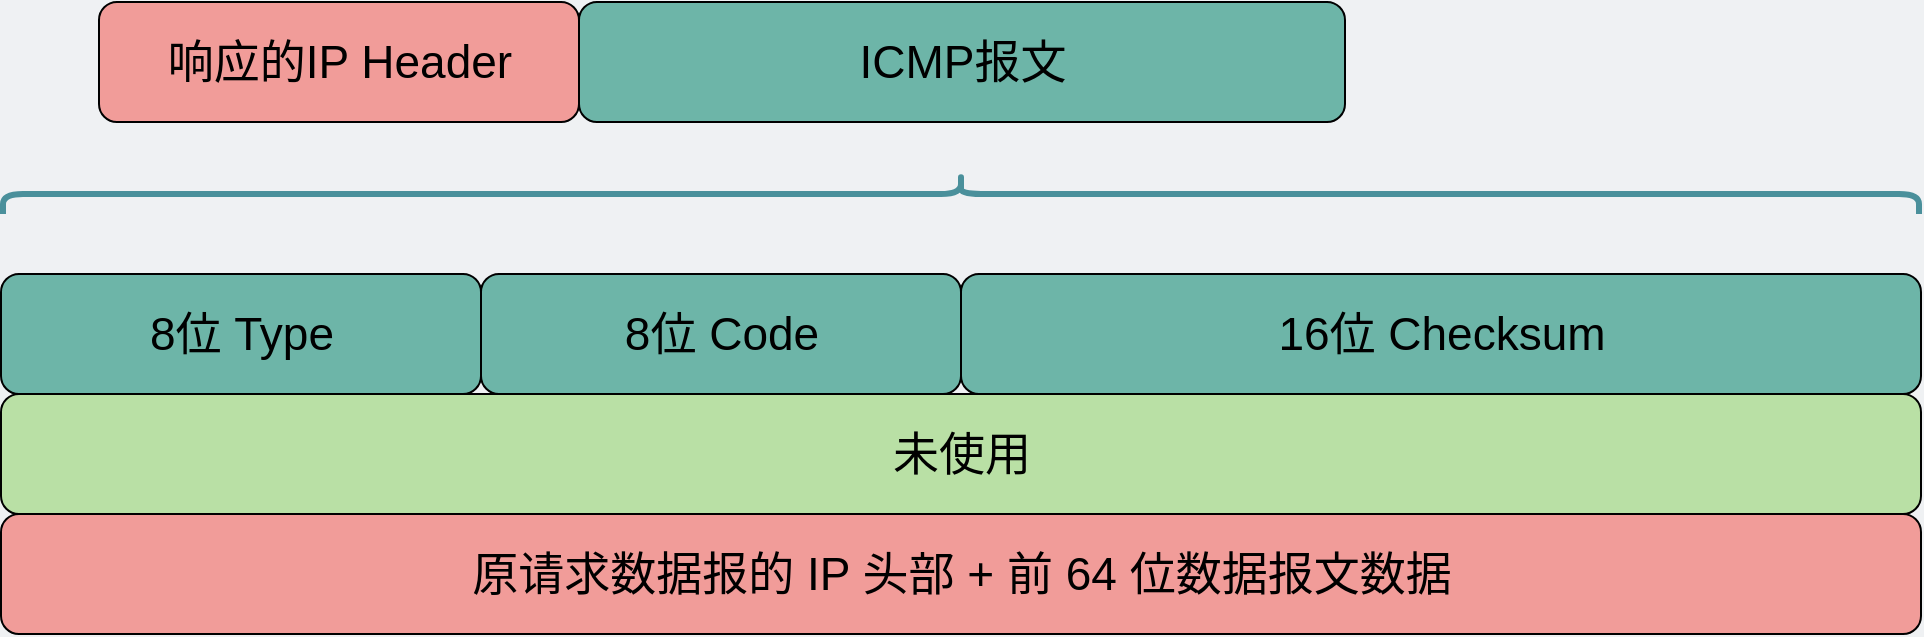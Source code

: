 <mxfile version="22.1.18" type="github">
  <diagram id="9fnjXT7nlAm7Ix4f8WDv" name="Page-1">
    <mxGraphModel dx="943" dy="762" grid="0" gridSize="10" guides="1" tooltips="1" connect="1" arrows="1" fold="1" page="1" pageScale="1" pageWidth="1200" pageHeight="400" background="#EFF1F3" math="0" shadow="0">
      <root>
        <mxCell id="0" />
        <mxCell id="1" parent="0" />
        <mxCell id="6-F5uf0liDenhzwzIYql-8" value="&lt;font style=&quot;font-size: 23px&quot;&gt;响应的IP Header&lt;/font&gt;" style="rounded=1;whiteSpace=wrap;html=1;fontSize=23;fillColor=#F19C99;" parent="1" vertex="1">
          <mxGeometry x="168.5" y="44" width="240" height="60" as="geometry" />
        </mxCell>
        <mxCell id="Ahvg7rMZI_c4ys2AYmxL-1" value="ICMP报文" style="rounded=1;whiteSpace=wrap;html=1;fontSize=23;fillColor=#6DB5A8;" parent="1" vertex="1">
          <mxGeometry x="408.5" y="44" width="383" height="60" as="geometry" />
        </mxCell>
        <mxCell id="E-FlksGHg1m9Y40Cy73d-6" value="" style="shape=curlyBracket;whiteSpace=wrap;html=1;rounded=1;flipH=1;labelPosition=right;verticalLabelPosition=middle;align=left;verticalAlign=middle;rotation=-90;strokeWidth=3;strokeColor=#4A909B;" parent="1" vertex="1">
          <mxGeometry x="589.5" y="-339" width="20" height="958" as="geometry" />
        </mxCell>
        <mxCell id="Y8q_K3G2Tn0KAUshAS1X-1" value="原请求数据报的 IP 头部 + 前 64 位数据报文数据" style="rounded=1;whiteSpace=wrap;html=1;fontSize=23;fillColor=#F19C99;" parent="1" vertex="1">
          <mxGeometry x="119.5" y="300" width="960" height="60" as="geometry" />
        </mxCell>
        <mxCell id="Y8q_K3G2Tn0KAUshAS1X-2" value="&lt;font style=&quot;font-size: 23px&quot;&gt;8位 Type&lt;/font&gt;" style="rounded=1;whiteSpace=wrap;html=1;fontSize=23;fillColor=#6DB5A8;" parent="1" vertex="1">
          <mxGeometry x="119.5" y="180" width="240" height="60" as="geometry" />
        </mxCell>
        <mxCell id="Y8q_K3G2Tn0KAUshAS1X-3" value="&lt;font style=&quot;font-size: 23px&quot;&gt;8位 Code&lt;/font&gt;" style="rounded=1;whiteSpace=wrap;html=1;fontSize=23;fillColor=#6DB5A8;" parent="1" vertex="1">
          <mxGeometry x="359.5" y="180" width="240" height="60" as="geometry" />
        </mxCell>
        <mxCell id="Y8q_K3G2Tn0KAUshAS1X-4" value="&lt;font style=&quot;font-size: 23px&quot;&gt;16位 Checksum&lt;/font&gt;" style="rounded=1;whiteSpace=wrap;html=1;fontSize=23;fillColor=#6DB5A8;" parent="1" vertex="1">
          <mxGeometry x="599.5" y="180" width="480" height="60" as="geometry" />
        </mxCell>
        <mxCell id="Y8q_K3G2Tn0KAUshAS1X-5" value="未使用" style="rounded=1;whiteSpace=wrap;html=1;fontSize=23;fillColor=#B9E0A5;" parent="1" vertex="1">
          <mxGeometry x="119.5" y="240" width="960" height="60" as="geometry" />
        </mxCell>
      </root>
    </mxGraphModel>
  </diagram>
</mxfile>

